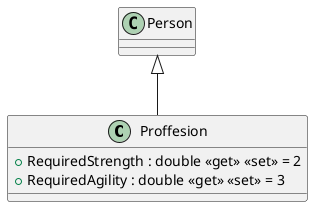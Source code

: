 @startuml
class Proffesion {
    + RequiredStrength : double <<get>> <<set>> = 2
    + RequiredAgility : double <<get>> <<set>> = 3
}
Person <|-- Proffesion
@enduml
